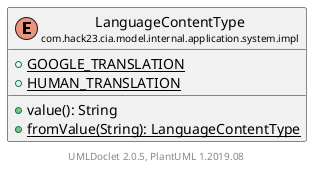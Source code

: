 @startuml
    set namespaceSeparator none
    hide empty fields
    hide empty methods

    enum "<size:14>LanguageContentType\n<size:10>com.hack23.cia.model.internal.application.system.impl" as com.hack23.cia.model.internal.application.system.impl.LanguageContentType [[LanguageContentType.html]] {
        {static} +GOOGLE_TRANSLATION
        {static} +HUMAN_TRANSLATION
        +value(): String
        {static} +fromValue(String): LanguageContentType
    }

    center footer UMLDoclet 2.0.5, PlantUML 1.2019.08
@enduml
